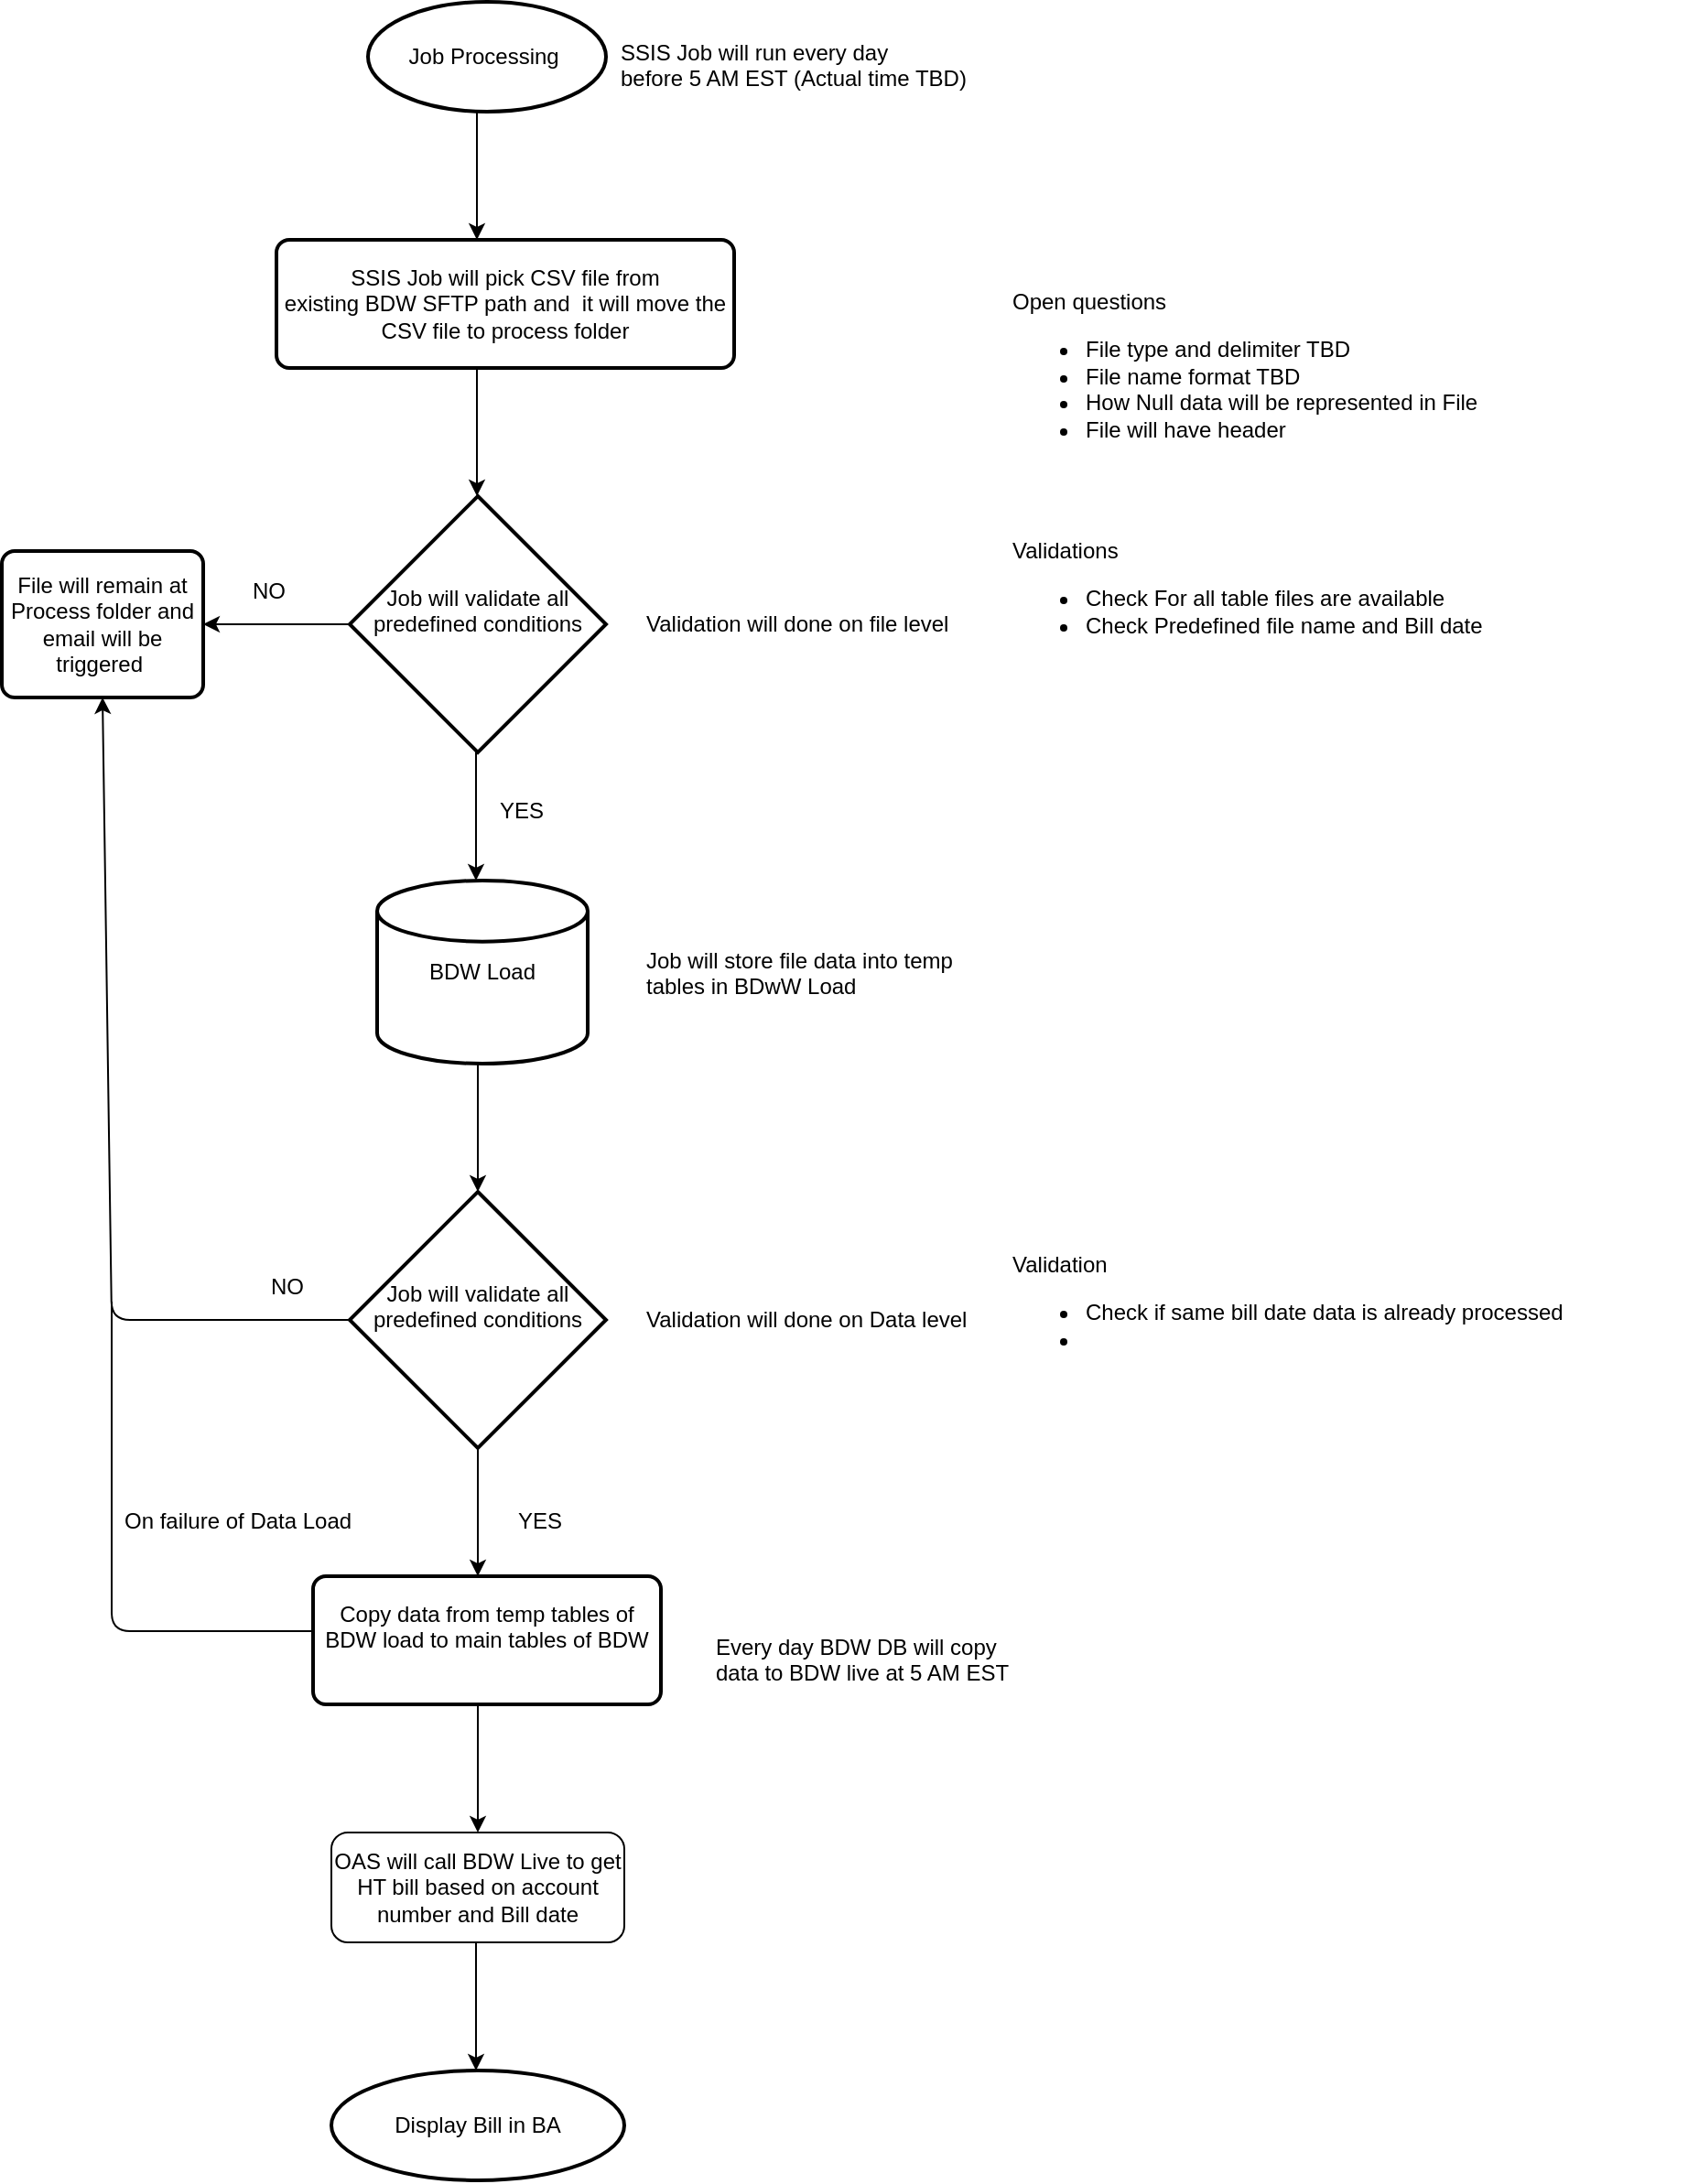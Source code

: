 <mxfile version="10.6.3" type="github"><diagram id="cjOSbX87brkhcX_ss06J" name="Page-1"><mxGraphModel dx="840" dy="484" grid="1" gridSize="10" guides="1" tooltips="1" connect="1" arrows="1" fold="1" page="1" pageScale="1" pageWidth="850" pageHeight="1100" math="0" shadow="0"><root><mxCell id="0"/><mxCell id="1" parent="0"/><mxCell id="OXIsO72gW0JrjhfxKEYv-1" value="Job Processing&amp;nbsp;" style="strokeWidth=2;html=1;shape=mxgraph.flowchart.start_1;whiteSpace=wrap;" parent="1" vertex="1"><mxGeometry x="300" y="40" width="130" height="60" as="geometry"/></mxCell><mxCell id="OXIsO72gW0JrjhfxKEYv-2" value="SSIS Job will run every day &lt;br&gt;before 5 AM EST (Actual time TBD)" style="text;html=1;resizable=0;points=[];autosize=1;align=left;verticalAlign=top;spacingTop=-4;" parent="1" vertex="1"><mxGeometry x="436" y="58" width="210" height="30" as="geometry"/></mxCell><mxCell id="OXIsO72gW0JrjhfxKEYv-3" value="" style="endArrow=classic;html=1;" parent="1" edge="1"><mxGeometry width="50" height="50" relative="1" as="geometry"><mxPoint x="359.5" y="100" as="sourcePoint"/><mxPoint x="359.5" y="170" as="targetPoint"/></mxGeometry></mxCell><mxCell id="OXIsO72gW0JrjhfxKEYv-7" value="SSIS Job will pick CSV file from &lt;br&gt;existing BDW SFTP path and&amp;nbsp; it will move the CSV file to process folder" style="rounded=1;whiteSpace=wrap;html=1;absoluteArcSize=1;arcSize=14;strokeWidth=2;" parent="1" vertex="1"><mxGeometry x="250" y="170" width="250" height="70" as="geometry"/></mxCell><mxCell id="OXIsO72gW0JrjhfxKEYv-8" value="" style="endArrow=classic;html=1;" parent="1" edge="1"><mxGeometry width="50" height="50" relative="1" as="geometry"><mxPoint x="359.5" y="240" as="sourcePoint"/><mxPoint x="359.5" y="310" as="targetPoint"/></mxGeometry></mxCell><mxCell id="OXIsO72gW0JrjhfxKEYv-9" value="Job will validate all predefined conditions&lt;br&gt;&amp;nbsp;" style="strokeWidth=2;html=1;shape=mxgraph.flowchart.decision;whiteSpace=wrap;" parent="1" vertex="1"><mxGeometry x="290" y="310" width="140" height="140" as="geometry"/></mxCell><mxCell id="OXIsO72gW0JrjhfxKEYv-10" value="" style="endArrow=classic;html=1;" parent="1" edge="1"><mxGeometry width="50" height="50" relative="1" as="geometry"><mxPoint x="359" y="450" as="sourcePoint"/><mxPoint x="359" y="520" as="targetPoint"/></mxGeometry></mxCell><mxCell id="OXIsO72gW0JrjhfxKEYv-11" value="YES" style="text;html=1;resizable=0;points=[];autosize=1;align=left;verticalAlign=top;spacingTop=-4;" parent="1" vertex="1"><mxGeometry x="370" y="472" width="40" height="20" as="geometry"/></mxCell><mxCell id="OXIsO72gW0JrjhfxKEYv-12" value="BDW Load" style="strokeWidth=2;html=1;shape=mxgraph.flowchart.database;whiteSpace=wrap;" parent="1" vertex="1"><mxGeometry x="305" y="520" width="115" height="100" as="geometry"/></mxCell><mxCell id="OXIsO72gW0JrjhfxKEYv-13" value="Validation will done on file level" style="text;html=1;resizable=0;points=[];autosize=1;align=left;verticalAlign=top;spacingTop=-4;" parent="1" vertex="1"><mxGeometry x="450" y="370" width="180" height="20" as="geometry"/></mxCell><mxCell id="OXIsO72gW0JrjhfxKEYv-14" value="" style="endArrow=classic;html=1;" parent="1" edge="1"><mxGeometry width="50" height="50" relative="1" as="geometry"><mxPoint x="290" y="380" as="sourcePoint"/><mxPoint x="210" y="380" as="targetPoint"/></mxGeometry></mxCell><mxCell id="OXIsO72gW0JrjhfxKEYv-15" value="NO" style="text;html=1;resizable=0;points=[];autosize=1;align=left;verticalAlign=top;spacingTop=-4;" parent="1" vertex="1"><mxGeometry x="235" y="352" width="30" height="20" as="geometry"/></mxCell><mxCell id="OXIsO72gW0JrjhfxKEYv-16" value="File will remain at Process folder and email will be triggered&amp;nbsp;" style="rounded=1;whiteSpace=wrap;html=1;absoluteArcSize=1;arcSize=14;strokeWidth=2;" parent="1" vertex="1"><mxGeometry x="100" y="340" width="110" height="80" as="geometry"/></mxCell><mxCell id="OXIsO72gW0JrjhfxKEYv-17" value="Job will store file data into temp &lt;br&gt;tables in BDwW Load" style="text;html=1;" parent="1" vertex="1"><mxGeometry x="450" y="550" width="310" height="30" as="geometry"/></mxCell><mxCell id="OXIsO72gW0JrjhfxKEYv-18" value="" style="endArrow=classic;html=1;" parent="1" edge="1"><mxGeometry width="50" height="50" relative="1" as="geometry"><mxPoint x="360" y="620" as="sourcePoint"/><mxPoint x="360" y="690" as="targetPoint"/></mxGeometry></mxCell><mxCell id="OXIsO72gW0JrjhfxKEYv-19" value="Job will validate all predefined conditions&lt;br&gt;&amp;nbsp;" style="strokeWidth=2;html=1;shape=mxgraph.flowchart.decision;whiteSpace=wrap;" parent="1" vertex="1"><mxGeometry x="290" y="690" width="140" height="140" as="geometry"/></mxCell><mxCell id="OXIsO72gW0JrjhfxKEYv-20" value="" style="endArrow=classic;html=1;" parent="1" edge="1"><mxGeometry width="50" height="50" relative="1" as="geometry"><mxPoint x="360" y="830" as="sourcePoint"/><mxPoint x="360" y="900" as="targetPoint"/></mxGeometry></mxCell><mxCell id="OXIsO72gW0JrjhfxKEYv-21" value="Validation will done on Data level" style="text;html=1;resizable=0;points=[];autosize=1;align=left;verticalAlign=top;spacingTop=-4;" parent="1" vertex="1"><mxGeometry x="450" y="750" width="190" height="20" as="geometry"/></mxCell><mxCell id="OXIsO72gW0JrjhfxKEYv-23" value="" style="endArrow=classic;html=1;exitX=0;exitY=0.5;exitDx=0;exitDy=0;exitPerimeter=0;" parent="1" source="OXIsO72gW0JrjhfxKEYv-19" edge="1"><mxGeometry width="50" height="50" relative="1" as="geometry"><mxPoint x="155" y="760" as="sourcePoint"/><mxPoint x="155" y="420" as="targetPoint"/><Array as="points"><mxPoint x="160" y="760"/></Array></mxGeometry></mxCell><mxCell id="OXIsO72gW0JrjhfxKEYv-24" value="NO" style="text;html=1;resizable=0;points=[];autosize=1;align=left;verticalAlign=top;spacingTop=-4;" parent="1" vertex="1"><mxGeometry x="245" y="732" width="30" height="20" as="geometry"/></mxCell><mxCell id="OXIsO72gW0JrjhfxKEYv-26" value="YES" style="text;html=1;resizable=0;points=[];autosize=1;align=left;verticalAlign=top;spacingTop=-4;" parent="1" vertex="1"><mxGeometry x="380" y="860" width="40" height="20" as="geometry"/></mxCell><mxCell id="OXIsO72gW0JrjhfxKEYv-27" value="Copy data from temp tables of BDW load to main tables of BDW&lt;br&gt;&lt;br&gt;" style="rounded=1;whiteSpace=wrap;html=1;absoluteArcSize=1;arcSize=14;strokeWidth=2;" parent="1" vertex="1"><mxGeometry x="270" y="900" width="190" height="70" as="geometry"/></mxCell><mxCell id="OXIsO72gW0JrjhfxKEYv-31" value="" style="endArrow=none;html=1;entryX=0;entryY=0.429;entryDx=0;entryDy=0;entryPerimeter=0;" parent="1" target="OXIsO72gW0JrjhfxKEYv-27" edge="1"><mxGeometry width="50" height="50" relative="1" as="geometry"><mxPoint x="160" y="750" as="sourcePoint"/><mxPoint x="270" y="918" as="targetPoint"/><Array as="points"><mxPoint x="160" y="930"/></Array></mxGeometry></mxCell><mxCell id="OXIsO72gW0JrjhfxKEYv-32" value="On failure of Data Load" style="text;html=1;resizable=0;points=[];autosize=1;align=left;verticalAlign=top;spacingTop=-4;" parent="1" vertex="1"><mxGeometry x="165" y="860" width="140" height="20" as="geometry"/></mxCell><mxCell id="OXIsO72gW0JrjhfxKEYv-33" value="OAS will call BDW Live to get HT bill based on account number and Bill date" style="rounded=1;whiteSpace=wrap;html=1;" parent="1" vertex="1"><mxGeometry x="280" y="1040" width="160" height="60" as="geometry"/></mxCell><mxCell id="OXIsO72gW0JrjhfxKEYv-34" value="Display Bill in BA" style="strokeWidth=2;html=1;shape=mxgraph.flowchart.start_1;whiteSpace=wrap;" parent="1" vertex="1"><mxGeometry x="280" y="1170" width="160" height="60" as="geometry"/></mxCell><mxCell id="OXIsO72gW0JrjhfxKEYv-35" value="" style="endArrow=classic;html=1;" parent="1" edge="1"><mxGeometry width="50" height="50" relative="1" as="geometry"><mxPoint x="360" y="970" as="sourcePoint"/><mxPoint x="360" y="1040" as="targetPoint"/></mxGeometry></mxCell><mxCell id="OXIsO72gW0JrjhfxKEYv-36" value="Every day BDW DB will copy&lt;br&gt;data to BDW live at 5 AM EST" style="text;html=1;resizable=0;points=[];autosize=1;align=left;verticalAlign=top;spacingTop=-4;" parent="1" vertex="1"><mxGeometry x="488" y="929" width="180" height="30" as="geometry"/></mxCell><mxCell id="OXIsO72gW0JrjhfxKEYv-37" value="" style="endArrow=classic;html=1;" parent="1" edge="1"><mxGeometry width="50" height="50" relative="1" as="geometry"><mxPoint x="359" y="1100" as="sourcePoint"/><mxPoint x="359" y="1170" as="targetPoint"/></mxGeometry></mxCell><mxCell id="eayBBePr_pzeBE2BLQOC-1" value="&lt;span&gt;Validations&lt;/span&gt;&lt;br&gt;&lt;ul&gt;&lt;li&gt;Check For all table files are available&amp;nbsp;&lt;/li&gt;&lt;li&gt;Check Predefined file name and Bill date&lt;/li&gt;&lt;/ul&gt;" style="text;html=1;resizable=0;points=[];autosize=1;align=left;verticalAlign=top;spacingTop=-4;" vertex="1" parent="1"><mxGeometry x="650" y="330" width="270" height="70" as="geometry"/></mxCell><mxCell id="eayBBePr_pzeBE2BLQOC-2" value="&lt;span&gt;Open questions&amp;nbsp;&lt;/span&gt;&lt;br&gt;&lt;ul&gt;&lt;li&gt;File type and delimiter TBD&lt;/li&gt;&lt;li&gt;File name format TBD&lt;/li&gt;&lt;li&gt;How Null data will be represented in File&lt;/li&gt;&lt;li&gt;File will have header&lt;/li&gt;&lt;/ul&gt;" style="text;html=1;" vertex="1" parent="1"><mxGeometry x="650" y="190" width="370" height="30" as="geometry"/></mxCell><mxCell id="eayBBePr_pzeBE2BLQOC-4" value="&lt;span&gt;Validation&lt;/span&gt;&lt;br&gt;&lt;ul&gt;&lt;li&gt;Check if same bill date data is already processed&lt;/li&gt;&lt;li&gt;&lt;br&gt;&lt;/li&gt;&lt;/ul&gt;&lt;br&gt;&lt;br&gt;" style="text;html=1;resizable=0;points=[];autosize=1;align=left;verticalAlign=top;spacingTop=-4;" vertex="1" parent="1"><mxGeometry x="650" y="719.5" width="320" height="100" as="geometry"/></mxCell></root></mxGraphModel></diagram></mxfile>